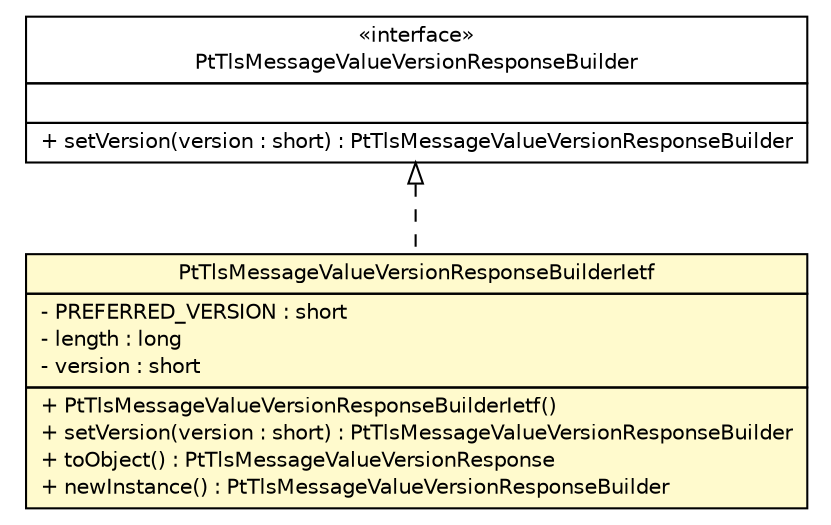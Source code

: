 #!/usr/local/bin/dot
#
# Class diagram 
# Generated by UMLGraph version R5_6 (http://www.umlgraph.org/)
#

digraph G {
	edge [fontname="Helvetica",fontsize=10,labelfontname="Helvetica",labelfontsize=10];
	node [fontname="Helvetica",fontsize=10,shape=plaintext];
	nodesep=0.25;
	ranksep=0.5;
	// org.ietf.nea.pt.value.PtTlsMessageValueVersionResponseBuilderIetf
	c154044 [label=<<table title="org.ietf.nea.pt.value.PtTlsMessageValueVersionResponseBuilderIetf" border="0" cellborder="1" cellspacing="0" cellpadding="2" port="p" bgcolor="lemonChiffon" href="./PtTlsMessageValueVersionResponseBuilderIetf.html">
		<tr><td><table border="0" cellspacing="0" cellpadding="1">
<tr><td align="center" balign="center"> PtTlsMessageValueVersionResponseBuilderIetf </td></tr>
		</table></td></tr>
		<tr><td><table border="0" cellspacing="0" cellpadding="1">
<tr><td align="left" balign="left"> - PREFERRED_VERSION : short </td></tr>
<tr><td align="left" balign="left"> - length : long </td></tr>
<tr><td align="left" balign="left"> - version : short </td></tr>
		</table></td></tr>
		<tr><td><table border="0" cellspacing="0" cellpadding="1">
<tr><td align="left" balign="left"> + PtTlsMessageValueVersionResponseBuilderIetf() </td></tr>
<tr><td align="left" balign="left"> + setVersion(version : short) : PtTlsMessageValueVersionResponseBuilder </td></tr>
<tr><td align="left" balign="left"> + toObject() : PtTlsMessageValueVersionResponse </td></tr>
<tr><td align="left" balign="left"> + newInstance() : PtTlsMessageValueVersionResponseBuilder </td></tr>
		</table></td></tr>
		</table>>, URL="./PtTlsMessageValueVersionResponseBuilderIetf.html", fontname="Helvetica", fontcolor="black", fontsize=10.0];
	// org.ietf.nea.pt.value.PtTlsMessageValueVersionResponseBuilder
	c154051 [label=<<table title="org.ietf.nea.pt.value.PtTlsMessageValueVersionResponseBuilder" border="0" cellborder="1" cellspacing="0" cellpadding="2" port="p" href="./PtTlsMessageValueVersionResponseBuilder.html">
		<tr><td><table border="0" cellspacing="0" cellpadding="1">
<tr><td align="center" balign="center"> &#171;interface&#187; </td></tr>
<tr><td align="center" balign="center"> PtTlsMessageValueVersionResponseBuilder </td></tr>
		</table></td></tr>
		<tr><td><table border="0" cellspacing="0" cellpadding="1">
<tr><td align="left" balign="left">  </td></tr>
		</table></td></tr>
		<tr><td><table border="0" cellspacing="0" cellpadding="1">
<tr><td align="left" balign="left"> + setVersion(version : short) : PtTlsMessageValueVersionResponseBuilder </td></tr>
		</table></td></tr>
		</table>>, URL="./PtTlsMessageValueVersionResponseBuilder.html", fontname="Helvetica", fontcolor="black", fontsize=10.0];
	//org.ietf.nea.pt.value.PtTlsMessageValueVersionResponseBuilderIetf implements org.ietf.nea.pt.value.PtTlsMessageValueVersionResponseBuilder
	c154051:p -> c154044:p [dir=back,arrowtail=empty,style=dashed];
}

